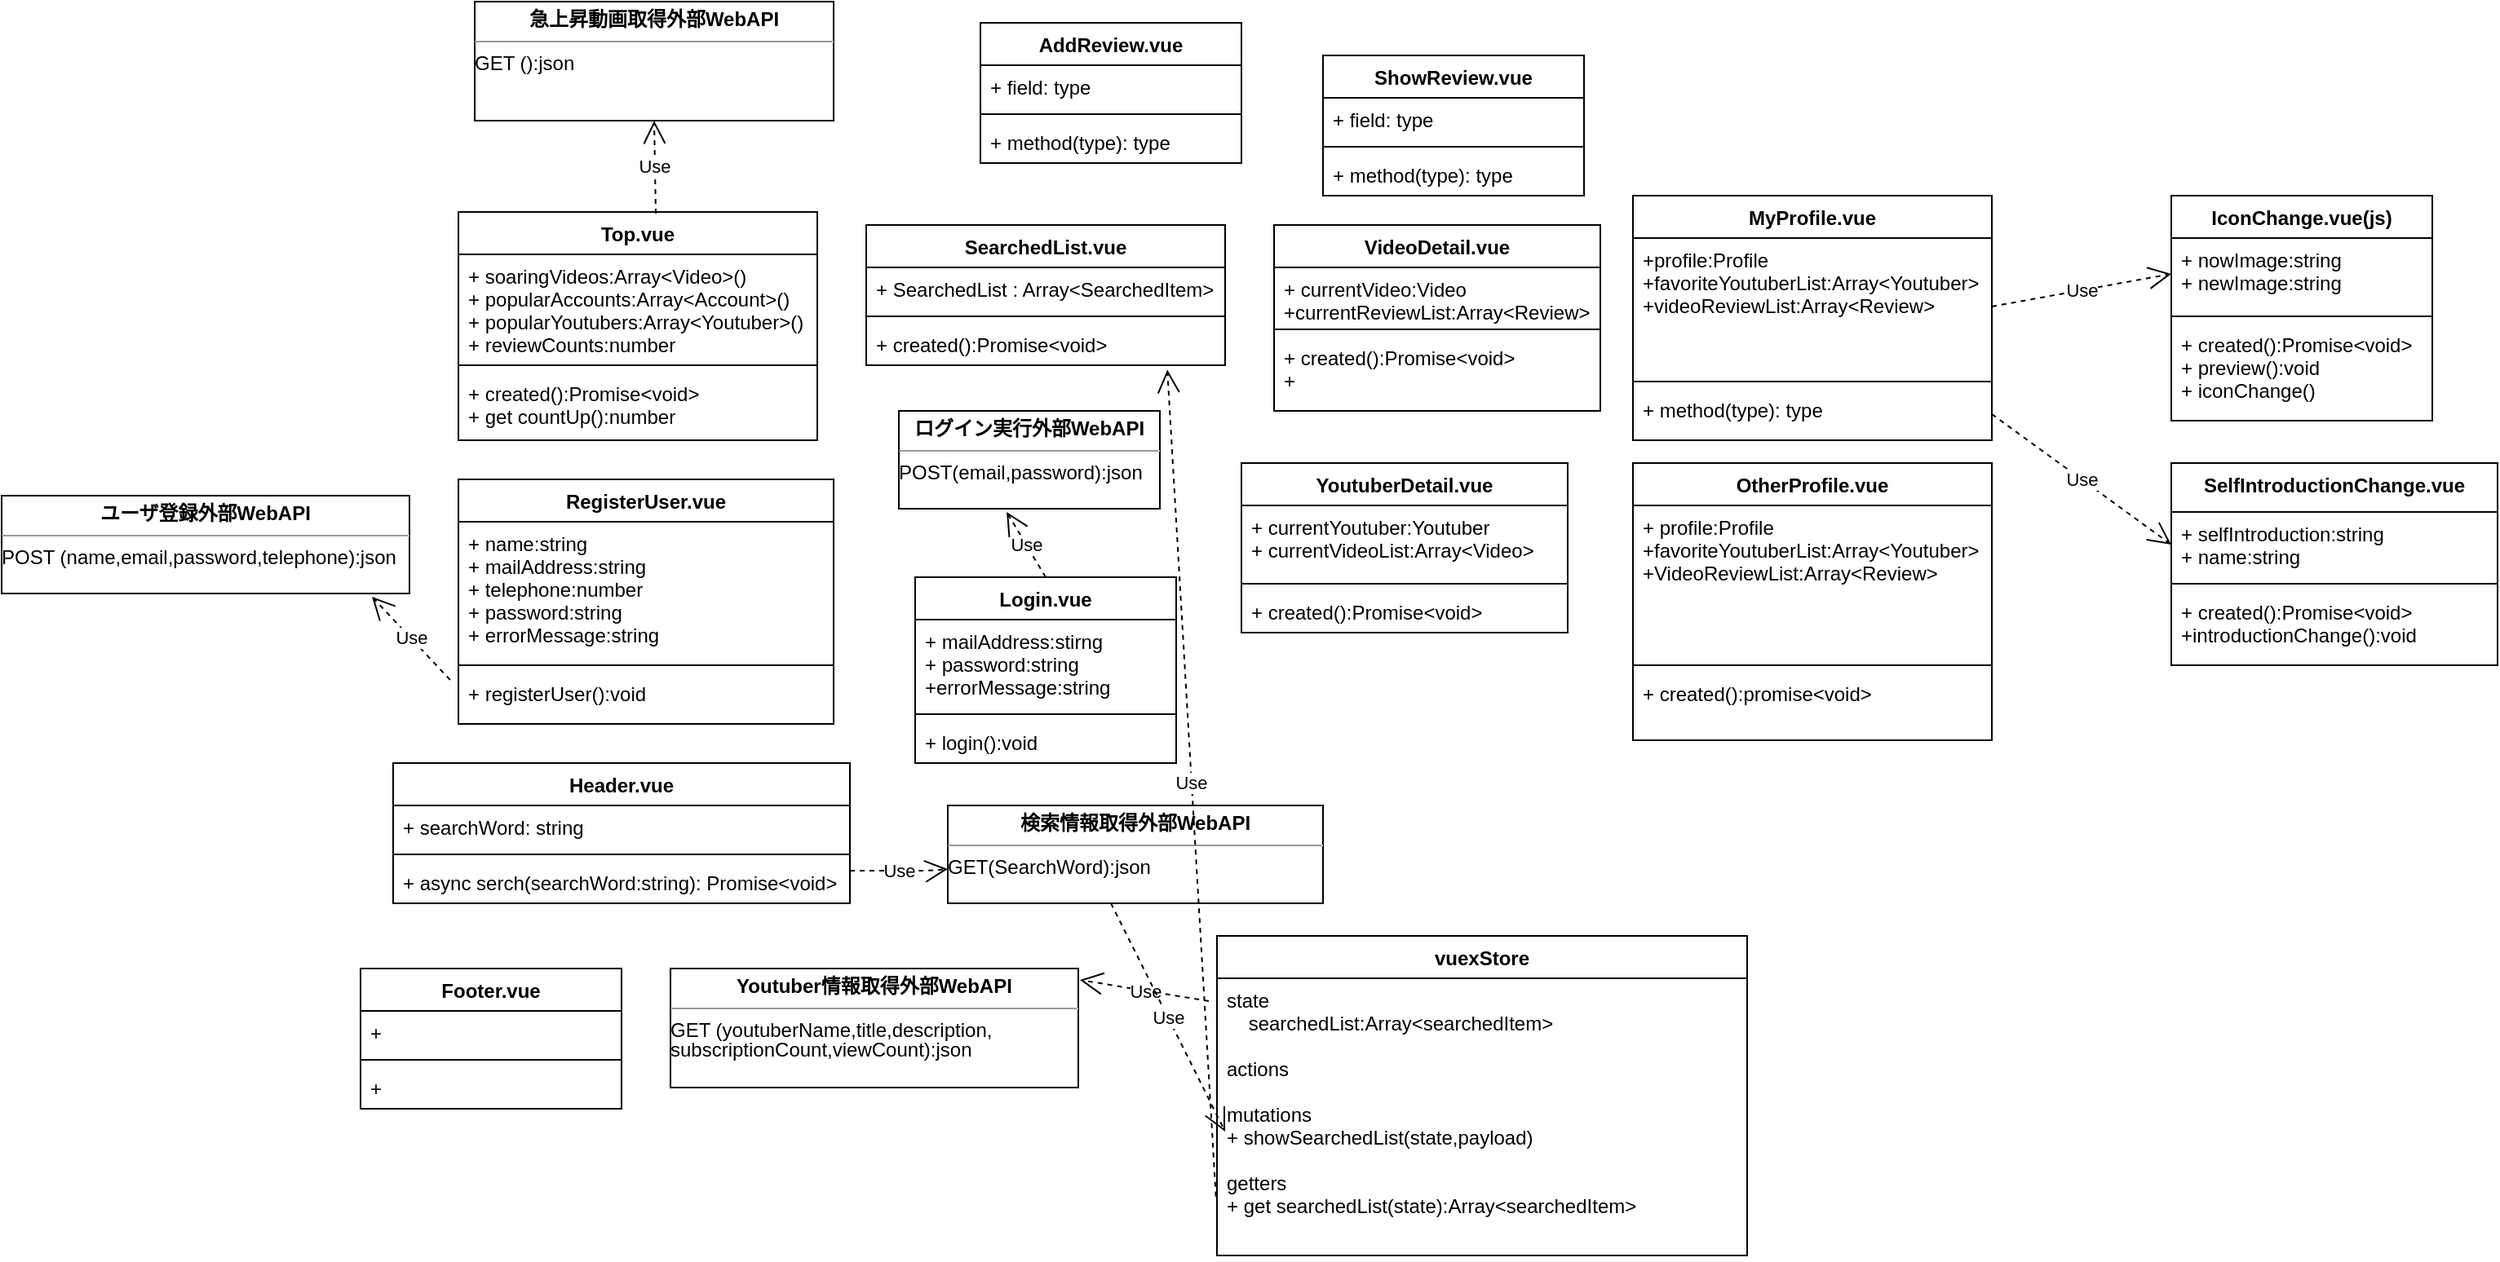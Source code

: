 <mxfile>
    <diagram id="A5vWeTN4jnxBFBRMF-HI" name="ページ1">
        <mxGraphModel dx="1410" dy="1391" grid="1" gridSize="10" guides="1" tooltips="1" connect="1" arrows="1" fold="1" page="1" pageScale="1" pageWidth="827" pageHeight="1169" math="0" shadow="0">
            <root>
                <mxCell id="0"/>
                <mxCell id="1" parent="0"/>
                <mxCell id="2" value="Top.vue" style="swimlane;fontStyle=1;align=center;verticalAlign=top;childLayout=stackLayout;horizontal=1;startSize=26;horizontalStack=0;resizeParent=1;resizeParentMax=0;resizeLast=0;collapsible=1;marginBottom=0;" parent="1" vertex="1">
                    <mxGeometry x="-40" y="56" width="220" height="140" as="geometry"/>
                </mxCell>
                <mxCell id="3" value="+ soaringVideos:Array&lt;Video&gt;()&#10;+ popularAccounts:Array&lt;Account&gt;()&#10;+ popularYoutubers:Array&lt;Youtuber&gt;()&#10;+ reviewCounts:number" style="text;strokeColor=none;fillColor=none;align=left;verticalAlign=top;spacingLeft=4;spacingRight=4;overflow=hidden;rotatable=0;points=[[0,0.5],[1,0.5]];portConstraint=eastwest;" parent="2" vertex="1">
                    <mxGeometry y="26" width="220" height="64" as="geometry"/>
                </mxCell>
                <mxCell id="4" value="" style="line;strokeWidth=1;fillColor=none;align=left;verticalAlign=middle;spacingTop=-1;spacingLeft=3;spacingRight=3;rotatable=0;labelPosition=right;points=[];portConstraint=eastwest;" parent="2" vertex="1">
                    <mxGeometry y="90" width="220" height="8" as="geometry"/>
                </mxCell>
                <mxCell id="5" value="+ created():Promise&lt;void&gt;&#10;+ get countUp():number" style="text;strokeColor=none;fillColor=none;align=left;verticalAlign=top;spacingLeft=4;spacingRight=4;overflow=hidden;rotatable=0;points=[[0,0.5],[1,0.5]];portConstraint=eastwest;" parent="2" vertex="1">
                    <mxGeometry y="98" width="220" height="42" as="geometry"/>
                </mxCell>
                <mxCell id="6" value="OtherProfile.vue" style="swimlane;fontStyle=1;align=center;verticalAlign=top;childLayout=stackLayout;horizontal=1;startSize=26;horizontalStack=0;resizeParent=1;resizeParentMax=0;resizeLast=0;collapsible=1;marginBottom=0;" parent="1" vertex="1">
                    <mxGeometry x="680" y="210" width="220" height="170" as="geometry"/>
                </mxCell>
                <mxCell id="7" value="+ profile:Profile&#10;+favoriteYoutuberList:Array&lt;Youtuber&gt;&#10;+VideoReviewList:Array&lt;Review&gt;" style="text;strokeColor=none;fillColor=none;align=left;verticalAlign=top;spacingLeft=4;spacingRight=4;overflow=hidden;rotatable=0;points=[[0,0.5],[1,0.5]];portConstraint=eastwest;" parent="6" vertex="1">
                    <mxGeometry y="26" width="220" height="94" as="geometry"/>
                </mxCell>
                <mxCell id="8" value="" style="line;strokeWidth=1;fillColor=none;align=left;verticalAlign=middle;spacingTop=-1;spacingLeft=3;spacingRight=3;rotatable=0;labelPosition=right;points=[];portConstraint=eastwest;" parent="6" vertex="1">
                    <mxGeometry y="120" width="220" height="8" as="geometry"/>
                </mxCell>
                <mxCell id="9" value="+ created():promise&lt;void&gt;" style="text;strokeColor=none;fillColor=none;align=left;verticalAlign=top;spacingLeft=4;spacingRight=4;overflow=hidden;rotatable=0;points=[[0,0.5],[1,0.5]];portConstraint=eastwest;" parent="6" vertex="1">
                    <mxGeometry y="128" width="220" height="42" as="geometry"/>
                </mxCell>
                <mxCell id="10" value="YoutuberDetail.vue" style="swimlane;fontStyle=1;align=center;verticalAlign=top;childLayout=stackLayout;horizontal=1;startSize=26;horizontalStack=0;resizeParent=1;resizeParentMax=0;resizeLast=0;collapsible=1;marginBottom=0;" parent="1" vertex="1">
                    <mxGeometry x="440" y="210" width="200" height="104" as="geometry"/>
                </mxCell>
                <mxCell id="11" value="+ currentYoutuber:Youtuber&#10;+ currentVideoList:Array&lt;Video&gt;" style="text;strokeColor=none;fillColor=none;align=left;verticalAlign=top;spacingLeft=4;spacingRight=4;overflow=hidden;rotatable=0;points=[[0,0.5],[1,0.5]];portConstraint=eastwest;" parent="10" vertex="1">
                    <mxGeometry y="26" width="200" height="44" as="geometry"/>
                </mxCell>
                <mxCell id="12" value="" style="line;strokeWidth=1;fillColor=none;align=left;verticalAlign=middle;spacingTop=-1;spacingLeft=3;spacingRight=3;rotatable=0;labelPosition=right;points=[];portConstraint=eastwest;" parent="10" vertex="1">
                    <mxGeometry y="70" width="200" height="8" as="geometry"/>
                </mxCell>
                <mxCell id="13" value="+ created():Promise&lt;void&gt;" style="text;strokeColor=none;fillColor=none;align=left;verticalAlign=top;spacingLeft=4;spacingRight=4;overflow=hidden;rotatable=0;points=[[0,0.5],[1,0.5]];portConstraint=eastwest;" parent="10" vertex="1">
                    <mxGeometry y="78" width="200" height="26" as="geometry"/>
                </mxCell>
                <mxCell id="14" value="VideoDetail.vue" style="swimlane;fontStyle=1;align=center;verticalAlign=top;childLayout=stackLayout;horizontal=1;startSize=26;horizontalStack=0;resizeParent=1;resizeParentMax=0;resizeLast=0;collapsible=1;marginBottom=0;" parent="1" vertex="1">
                    <mxGeometry x="460" y="64" width="200" height="114" as="geometry"/>
                </mxCell>
                <mxCell id="15" value="+ currentVideo:Video&#10;+currentReviewList:Array&lt;Review&gt;" style="text;strokeColor=none;fillColor=none;align=left;verticalAlign=top;spacingLeft=4;spacingRight=4;overflow=hidden;rotatable=0;points=[[0,0.5],[1,0.5]];portConstraint=eastwest;" parent="14" vertex="1">
                    <mxGeometry y="26" width="200" height="34" as="geometry"/>
                </mxCell>
                <mxCell id="16" value="" style="line;strokeWidth=1;fillColor=none;align=left;verticalAlign=middle;spacingTop=-1;spacingLeft=3;spacingRight=3;rotatable=0;labelPosition=right;points=[];portConstraint=eastwest;" parent="14" vertex="1">
                    <mxGeometry y="60" width="200" height="8" as="geometry"/>
                </mxCell>
                <mxCell id="17" value="+ created():Promise&lt;void&gt;&#10;+" style="text;strokeColor=none;fillColor=none;align=left;verticalAlign=top;spacingLeft=4;spacingRight=4;overflow=hidden;rotatable=0;points=[[0,0.5],[1,0.5]];portConstraint=eastwest;" parent="14" vertex="1">
                    <mxGeometry y="68" width="200" height="46" as="geometry"/>
                </mxCell>
                <mxCell id="18" value="SearchedList.vue" style="swimlane;fontStyle=1;align=center;verticalAlign=top;childLayout=stackLayout;horizontal=1;startSize=26;horizontalStack=0;resizeParent=1;resizeParentMax=0;resizeLast=0;collapsible=1;marginBottom=0;" parent="1" vertex="1">
                    <mxGeometry x="210" y="64" width="220" height="86" as="geometry"/>
                </mxCell>
                <mxCell id="19" value="+ SearchedList : Array&lt;SearchedItem&gt;" style="text;strokeColor=none;fillColor=none;align=left;verticalAlign=top;spacingLeft=4;spacingRight=4;overflow=hidden;rotatable=0;points=[[0,0.5],[1,0.5]];portConstraint=eastwest;" parent="18" vertex="1">
                    <mxGeometry y="26" width="220" height="26" as="geometry"/>
                </mxCell>
                <mxCell id="20" value="" style="line;strokeWidth=1;fillColor=none;align=left;verticalAlign=middle;spacingTop=-1;spacingLeft=3;spacingRight=3;rotatable=0;labelPosition=right;points=[];portConstraint=eastwest;" parent="18" vertex="1">
                    <mxGeometry y="52" width="220" height="8" as="geometry"/>
                </mxCell>
                <mxCell id="21" value="+ created():Promise&lt;void&gt;" style="text;strokeColor=none;fillColor=none;align=left;verticalAlign=top;spacingLeft=4;spacingRight=4;overflow=hidden;rotatable=0;points=[[0,0.5],[1,0.5]];portConstraint=eastwest;" parent="18" vertex="1">
                    <mxGeometry y="60" width="220" height="26" as="geometry"/>
                </mxCell>
                <mxCell id="23" value="Login.vue&#10;" style="swimlane;fontStyle=1;align=center;verticalAlign=top;childLayout=stackLayout;horizontal=1;startSize=26;horizontalStack=0;resizeParent=1;resizeParentMax=0;resizeLast=0;collapsible=1;marginBottom=0;" parent="1" vertex="1">
                    <mxGeometry x="240" y="280" width="160" height="114" as="geometry"/>
                </mxCell>
                <mxCell id="24" value="+ mailAddress:stirng&#10;+ password:string&#10;+errorMessage:string" style="text;strokeColor=none;fillColor=none;align=left;verticalAlign=top;spacingLeft=4;spacingRight=4;overflow=hidden;rotatable=0;points=[[0,0.5],[1,0.5]];portConstraint=eastwest;" parent="23" vertex="1">
                    <mxGeometry y="26" width="160" height="54" as="geometry"/>
                </mxCell>
                <mxCell id="25" value="" style="line;strokeWidth=1;fillColor=none;align=left;verticalAlign=middle;spacingTop=-1;spacingLeft=3;spacingRight=3;rotatable=0;labelPosition=right;points=[];portConstraint=eastwest;" parent="23" vertex="1">
                    <mxGeometry y="80" width="160" height="8" as="geometry"/>
                </mxCell>
                <mxCell id="26" value="+ login():void" style="text;strokeColor=none;fillColor=none;align=left;verticalAlign=top;spacingLeft=4;spacingRight=4;overflow=hidden;rotatable=0;points=[[0,0.5],[1,0.5]];portConstraint=eastwest;" parent="23" vertex="1">
                    <mxGeometry y="88" width="160" height="26" as="geometry"/>
                </mxCell>
                <mxCell id="27" value="Header.vue" style="swimlane;fontStyle=1;align=center;verticalAlign=top;childLayout=stackLayout;horizontal=1;startSize=26;horizontalStack=0;resizeParent=1;resizeParentMax=0;resizeLast=0;collapsible=1;marginBottom=0;" parent="1" vertex="1">
                    <mxGeometry x="-80" y="394" width="280" height="86" as="geometry"/>
                </mxCell>
                <mxCell id="28" value="+ searchWord: string" style="text;strokeColor=none;fillColor=none;align=left;verticalAlign=top;spacingLeft=4;spacingRight=4;overflow=hidden;rotatable=0;points=[[0,0.5],[1,0.5]];portConstraint=eastwest;" parent="27" vertex="1">
                    <mxGeometry y="26" width="280" height="26" as="geometry"/>
                </mxCell>
                <mxCell id="29" value="" style="line;strokeWidth=1;fillColor=none;align=left;verticalAlign=middle;spacingTop=-1;spacingLeft=3;spacingRight=3;rotatable=0;labelPosition=right;points=[];portConstraint=eastwest;" parent="27" vertex="1">
                    <mxGeometry y="52" width="280" height="8" as="geometry"/>
                </mxCell>
                <mxCell id="30" value="+ async serch(searchWord:string): Promise&lt;void&gt;" style="text;strokeColor=none;fillColor=none;align=left;verticalAlign=top;spacingLeft=4;spacingRight=4;overflow=hidden;rotatable=0;points=[[0,0.5],[1,0.5]];portConstraint=eastwest;" parent="27" vertex="1">
                    <mxGeometry y="60" width="280" height="26" as="geometry"/>
                </mxCell>
                <mxCell id="31" value="Footer.vue" style="swimlane;fontStyle=1;align=center;verticalAlign=top;childLayout=stackLayout;horizontal=1;startSize=26;horizontalStack=0;resizeParent=1;resizeParentMax=0;resizeLast=0;collapsible=1;marginBottom=0;" parent="1" vertex="1">
                    <mxGeometry x="-100" y="520" width="160" height="86" as="geometry"/>
                </mxCell>
                <mxCell id="32" value="+ " style="text;strokeColor=none;fillColor=none;align=left;verticalAlign=top;spacingLeft=4;spacingRight=4;overflow=hidden;rotatable=0;points=[[0,0.5],[1,0.5]];portConstraint=eastwest;" parent="31" vertex="1">
                    <mxGeometry y="26" width="160" height="26" as="geometry"/>
                </mxCell>
                <mxCell id="33" value="" style="line;strokeWidth=1;fillColor=none;align=left;verticalAlign=middle;spacingTop=-1;spacingLeft=3;spacingRight=3;rotatable=0;labelPosition=right;points=[];portConstraint=eastwest;" parent="31" vertex="1">
                    <mxGeometry y="52" width="160" height="8" as="geometry"/>
                </mxCell>
                <mxCell id="34" value="+ " style="text;strokeColor=none;fillColor=none;align=left;verticalAlign=top;spacingLeft=4;spacingRight=4;overflow=hidden;rotatable=0;points=[[0,0.5],[1,0.5]];portConstraint=eastwest;" parent="31" vertex="1">
                    <mxGeometry y="60" width="160" height="26" as="geometry"/>
                </mxCell>
                <mxCell id="35" value="vuexStore" style="swimlane;fontStyle=1;align=center;verticalAlign=top;childLayout=stackLayout;horizontal=1;startSize=26;horizontalStack=0;resizeParent=1;resizeParentMax=0;resizeLast=0;collapsible=1;marginBottom=0;" parent="1" vertex="1">
                    <mxGeometry x="425" y="500" width="325" height="196" as="geometry"/>
                </mxCell>
                <mxCell id="38" value="state&#10;    searchedList:Array&lt;searchedItem&gt;&#10;&#10;actions&#10;&#10;mutations&#10;+ showSearchedList(state,payload)&#10;&#10;getters&#10;+ get searchedList(state):Array&lt;searchedItem&gt;" style="text;strokeColor=none;fillColor=none;align=left;verticalAlign=top;spacingLeft=4;spacingRight=4;overflow=hidden;rotatable=0;points=[[0,0.5],[1,0.5]];portConstraint=eastwest;" parent="35" vertex="1">
                    <mxGeometry y="26" width="325" height="170" as="geometry"/>
                </mxCell>
                <mxCell id="39" value="MyProfile.vue" style="swimlane;fontStyle=1;align=center;verticalAlign=top;childLayout=stackLayout;horizontal=1;startSize=26;horizontalStack=0;resizeParent=1;resizeParentMax=0;resizeLast=0;collapsible=1;marginBottom=0;" parent="1" vertex="1">
                    <mxGeometry x="680" y="46" width="220" height="150" as="geometry"/>
                </mxCell>
                <mxCell id="40" value="+profile:Profile&#10;+favoriteYoutuberList:Array&lt;Youtuber&gt;&#10;+videoReviewList:Array&lt;Review&gt;" style="text;strokeColor=none;fillColor=none;align=left;verticalAlign=top;spacingLeft=4;spacingRight=4;overflow=hidden;rotatable=0;points=[[0,0.5],[1,0.5]];portConstraint=eastwest;" parent="39" vertex="1">
                    <mxGeometry y="26" width="220" height="84" as="geometry"/>
                </mxCell>
                <mxCell id="41" value="" style="line;strokeWidth=1;fillColor=none;align=left;verticalAlign=middle;spacingTop=-1;spacingLeft=3;spacingRight=3;rotatable=0;labelPosition=right;points=[];portConstraint=eastwest;" parent="39" vertex="1">
                    <mxGeometry y="110" width="220" height="8" as="geometry"/>
                </mxCell>
                <mxCell id="42" value="+ method(type): type" style="text;strokeColor=none;fillColor=none;align=left;verticalAlign=top;spacingLeft=4;spacingRight=4;overflow=hidden;rotatable=0;points=[[0,0.5],[1,0.5]];portConstraint=eastwest;" parent="39" vertex="1">
                    <mxGeometry y="118" width="220" height="32" as="geometry"/>
                </mxCell>
                <mxCell id="43" value="RegisterUser.vue" style="swimlane;fontStyle=1;align=center;verticalAlign=top;childLayout=stackLayout;horizontal=1;startSize=26;horizontalStack=0;resizeParent=1;resizeParentMax=0;resizeLast=0;collapsible=1;marginBottom=0;" parent="1" vertex="1">
                    <mxGeometry x="-40" y="220" width="230" height="150" as="geometry"/>
                </mxCell>
                <mxCell id="44" value="+ name:string&#10;+ mailAddress:string&#10;+ telephone:number&#10;+ password:string&#10;+ errorMessage:string" style="text;strokeColor=none;fillColor=none;align=left;verticalAlign=top;spacingLeft=4;spacingRight=4;overflow=hidden;rotatable=0;points=[[0,0.5],[1,0.5]];portConstraint=eastwest;" parent="43" vertex="1">
                    <mxGeometry y="26" width="230" height="84" as="geometry"/>
                </mxCell>
                <mxCell id="45" value="" style="line;strokeWidth=1;fillColor=none;align=left;verticalAlign=middle;spacingTop=-1;spacingLeft=3;spacingRight=3;rotatable=0;labelPosition=right;points=[];portConstraint=eastwest;" parent="43" vertex="1">
                    <mxGeometry y="110" width="230" height="8" as="geometry"/>
                </mxCell>
                <mxCell id="46" value="+ registerUser():void" style="text;strokeColor=none;fillColor=none;align=left;verticalAlign=top;spacingLeft=4;spacingRight=4;overflow=hidden;rotatable=0;points=[[0,0.5],[1,0.5]];portConstraint=eastwest;" parent="43" vertex="1">
                    <mxGeometry y="118" width="230" height="32" as="geometry"/>
                </mxCell>
                <mxCell id="50" value="&lt;p style=&quot;margin: 0px ; margin-top: 4px ; text-align: center&quot;&gt;&lt;b&gt;急上昇動画取得外部WebAPI&lt;/b&gt;&lt;/p&gt;&lt;hr size=&quot;1&quot;&gt;&lt;div style=&quot;height: 2px&quot;&gt;GET (&lt;span&gt;):json&lt;/span&gt;&lt;/div&gt;" style="verticalAlign=top;align=left;overflow=fill;fontSize=12;fontFamily=Helvetica;html=1;" parent="1" vertex="1">
                    <mxGeometry x="-30" y="-73" width="220" height="73" as="geometry"/>
                </mxCell>
                <mxCell id="53" value="Use" style="endArrow=open;endSize=12;dashed=1;html=1;exitX=0.55;exitY=0.007;exitDx=0;exitDy=0;exitPerimeter=0;entryX=0.5;entryY=1;entryDx=0;entryDy=0;" parent="1" source="2" target="50" edge="1">
                    <mxGeometry width="160" relative="1" as="geometry">
                        <mxPoint x="135.0" y="56.002" as="sourcePoint"/>
                        <mxPoint x="105" y="10" as="targetPoint"/>
                        <Array as="points"/>
                    </mxGeometry>
                </mxCell>
                <mxCell id="61cc0duxWaOlZU8Y8q4L-53" value="&lt;p style=&quot;margin: 0px ; margin-top: 4px ; text-align: center&quot;&gt;&lt;b&gt;検索情報取得外部WebAPI&lt;/b&gt;&lt;/p&gt;&lt;hr size=&quot;1&quot;&gt;&lt;div style=&quot;height: 2px&quot;&gt;GET(SearchWord):json&lt;/div&gt;&lt;div style=&quot;height: 2px&quot;&gt;&lt;br&gt;&lt;/div&gt;" style="verticalAlign=top;align=left;overflow=fill;fontSize=12;fontFamily=Helvetica;html=1;" parent="1" vertex="1">
                    <mxGeometry x="260" y="420" width="230" height="60" as="geometry"/>
                </mxCell>
                <mxCell id="61cc0duxWaOlZU8Y8q4L-54" value="Use" style="endArrow=open;endSize=12;dashed=1;html=1;entryX=0;entryY=0.65;entryDx=0;entryDy=0;entryPerimeter=0;" parent="1" target="61cc0duxWaOlZU8Y8q4L-53" edge="1">
                    <mxGeometry width="160" relative="1" as="geometry">
                        <mxPoint x="200" y="460" as="sourcePoint"/>
                        <mxPoint x="360" y="460" as="targetPoint"/>
                        <Array as="points">
                            <mxPoint x="250" y="460"/>
                        </Array>
                    </mxGeometry>
                </mxCell>
                <mxCell id="56" value="IconChange.vue(js)" style="swimlane;fontStyle=1;align=center;verticalAlign=top;childLayout=stackLayout;horizontal=1;startSize=26;horizontalStack=0;resizeParent=1;resizeParentMax=0;resizeLast=0;collapsible=1;marginBottom=0;" parent="1" vertex="1">
                    <mxGeometry x="1010" y="46" width="160" height="138" as="geometry"/>
                </mxCell>
                <mxCell id="57" value="+ nowImage:string&#10;+ newImage:string" style="text;strokeColor=none;fillColor=none;align=left;verticalAlign=top;spacingLeft=4;spacingRight=4;overflow=hidden;rotatable=0;points=[[0,0.5],[1,0.5]];portConstraint=eastwest;" parent="56" vertex="1">
                    <mxGeometry y="26" width="160" height="44" as="geometry"/>
                </mxCell>
                <mxCell id="58" value="" style="line;strokeWidth=1;fillColor=none;align=left;verticalAlign=middle;spacingTop=-1;spacingLeft=3;spacingRight=3;rotatable=0;labelPosition=right;points=[];portConstraint=eastwest;" parent="56" vertex="1">
                    <mxGeometry y="70" width="160" height="8" as="geometry"/>
                </mxCell>
                <mxCell id="59" value="+ created():Promise&lt;void&gt;&#10;+ preview():void&#10;+ iconChange()" style="text;strokeColor=none;fillColor=none;align=left;verticalAlign=top;spacingLeft=4;spacingRight=4;overflow=hidden;rotatable=0;points=[[0,0.5],[1,0.5]];portConstraint=eastwest;" parent="56" vertex="1">
                    <mxGeometry y="78" width="160" height="60" as="geometry"/>
                </mxCell>
                <mxCell id="60" value="Use" style="endArrow=open;endSize=12;dashed=1;html=1;exitX=1;exitY=0.5;exitDx=0;exitDy=0;entryX=0;entryY=0.5;entryDx=0;entryDy=0;" parent="1" source="40" target="57" edge="1">
                    <mxGeometry width="160" relative="1" as="geometry">
                        <mxPoint x="970" y="310" as="sourcePoint"/>
                        <mxPoint x="1130" y="310" as="targetPoint"/>
                    </mxGeometry>
                </mxCell>
                <mxCell id="62" value="SelfIntroductionChange.vue" style="swimlane;fontStyle=1;align=center;verticalAlign=top;childLayout=stackLayout;horizontal=1;startSize=30;horizontalStack=0;resizeParent=1;resizeParentMax=0;resizeLast=0;collapsible=1;marginBottom=0;" parent="1" vertex="1">
                    <mxGeometry x="1010" y="210" width="200" height="124" as="geometry"/>
                </mxCell>
                <mxCell id="63" value="+ selfIntroduction:string&#10;+ name:string" style="text;strokeColor=none;fillColor=none;align=left;verticalAlign=top;spacingLeft=4;spacingRight=4;overflow=hidden;rotatable=0;points=[[0,0.5],[1,0.5]];portConstraint=eastwest;" parent="62" vertex="1">
                    <mxGeometry y="30" width="200" height="40" as="geometry"/>
                </mxCell>
                <mxCell id="64" value="" style="line;strokeWidth=1;fillColor=none;align=left;verticalAlign=middle;spacingTop=-1;spacingLeft=3;spacingRight=3;rotatable=0;labelPosition=right;points=[];portConstraint=eastwest;" parent="62" vertex="1">
                    <mxGeometry y="70" width="200" height="8" as="geometry"/>
                </mxCell>
                <mxCell id="65" value="+ created():Promise&lt;void&gt;&#10;+introductionChange():void" style="text;strokeColor=none;fillColor=none;align=left;verticalAlign=top;spacingLeft=4;spacingRight=4;overflow=hidden;rotatable=0;points=[[0,0.5],[1,0.5]];portConstraint=eastwest;" parent="62" vertex="1">
                    <mxGeometry y="78" width="200" height="46" as="geometry"/>
                </mxCell>
                <mxCell id="66" value="&lt;p style=&quot;margin: 0px ; margin-top: 4px ; text-align: center&quot;&gt;&lt;b&gt;Youtuber情報取得外部WebAPI&lt;/b&gt;&lt;/p&gt;&lt;hr size=&quot;1&quot;&gt;&lt;div style=&quot;height: 2px&quot;&gt;GET (youtuberName,title,description,&lt;/div&gt;&lt;div style=&quot;height: 2px&quot;&gt;&lt;br&gt;&lt;/div&gt;&lt;div style=&quot;height: 2px&quot;&gt;&lt;br&gt;&lt;/div&gt;&lt;div style=&quot;height: 2px&quot;&gt;&lt;br&gt;&lt;/div&gt;&lt;div style=&quot;height: 2px&quot;&gt;&lt;br&gt;&lt;/div&gt;&lt;div style=&quot;height: 2px&quot;&gt;&lt;br&gt;&lt;/div&gt;&lt;div style=&quot;height: 2px&quot;&gt;subscriptionCount,viewCount&lt;span&gt;):json&lt;/span&gt;&lt;/div&gt;" style="verticalAlign=top;align=left;overflow=fill;fontSize=12;fontFamily=Helvetica;html=1;" parent="1" vertex="1">
                    <mxGeometry x="90" y="520" width="250" height="73" as="geometry"/>
                </mxCell>
                <mxCell id="67" value="Use" style="endArrow=open;endSize=12;dashed=1;html=1;entryX=1.004;entryY=0.096;entryDx=0;entryDy=0;entryPerimeter=0;" parent="1" target="66" edge="1">
                    <mxGeometry x="-0.003" width="160" relative="1" as="geometry">
                        <mxPoint x="420" y="540" as="sourcePoint"/>
                        <mxPoint x="405" y="555" as="targetPoint"/>
                        <Array as="points"/>
                        <mxPoint as="offset"/>
                    </mxGeometry>
                </mxCell>
                <mxCell id="68" value="Use" style="endArrow=open;endSize=12;dashed=1;html=1;exitX=1;exitY=0.5;exitDx=0;exitDy=0;entryX=0;entryY=0.5;entryDx=0;entryDy=0;" parent="1" source="42" target="63" edge="1">
                    <mxGeometry width="160" relative="1" as="geometry">
                        <mxPoint x="760" y="260" as="sourcePoint"/>
                        <mxPoint x="920" y="260" as="targetPoint"/>
                    </mxGeometry>
                </mxCell>
                <mxCell id="71" value="&lt;p style=&quot;margin: 0px ; margin-top: 4px ; text-align: center&quot;&gt;&lt;b&gt;ユーザ登録外部WebAPI&lt;/b&gt;&lt;/p&gt;&lt;hr size=&quot;1&quot;&gt;&lt;div style=&quot;height: 2px&quot;&gt;POST (name,email,password&lt;span&gt;,telephone):json&lt;/span&gt;&lt;/div&gt;" style="verticalAlign=top;align=left;overflow=fill;fontSize=12;fontFamily=Helvetica;html=1;" parent="1" vertex="1">
                    <mxGeometry x="-320" y="230" width="250" height="60" as="geometry"/>
                </mxCell>
                <mxCell id="72" value="Use" style="endArrow=open;endSize=12;dashed=1;html=1;exitX=-0.022;exitY=0.156;exitDx=0;exitDy=0;exitPerimeter=0;entryX=0.908;entryY=1.033;entryDx=0;entryDy=0;entryPerimeter=0;" parent="1" source="46" target="71" edge="1">
                    <mxGeometry width="160" relative="1" as="geometry">
                        <mxPoint x="-89" y="359.98" as="sourcePoint"/>
                        <mxPoint x="-90" y="303" as="targetPoint"/>
                        <Array as="points"/>
                    </mxGeometry>
                </mxCell>
                <mxCell id="73" value="&lt;p style=&quot;margin: 0px ; margin-top: 4px ; text-align: center&quot;&gt;&lt;b&gt;ログイン実行外部WebAPI&lt;/b&gt;&lt;/p&gt;&lt;hr size=&quot;1&quot;&gt;&lt;div style=&quot;height: 2px&quot;&gt;POST(email,password&lt;span&gt;):json&lt;/span&gt;&lt;/div&gt;&lt;div style=&quot;height: 2px&quot;&gt;&lt;span&gt;&lt;br&gt;&lt;/span&gt;&lt;/div&gt;" style="verticalAlign=top;align=left;overflow=fill;fontSize=12;fontFamily=Helvetica;html=1;" parent="1" vertex="1">
                    <mxGeometry x="230" y="178" width="160" height="60" as="geometry"/>
                </mxCell>
                <mxCell id="74" value="Use" style="endArrow=open;endSize=12;dashed=1;html=1;exitX=0.5;exitY=0;exitDx=0;exitDy=0;entryX=0.908;entryY=1.033;entryDx=0;entryDy=0;entryPerimeter=0;" parent="1" source="23" edge="1">
                    <mxGeometry width="160" relative="1" as="geometry">
                        <mxPoint x="343.97" y="291.012" as="sourcePoint"/>
                        <mxPoint x="296.03" y="240.0" as="targetPoint"/>
                        <Array as="points"/>
                    </mxGeometry>
                </mxCell>
                <mxCell id="61cc0duxWaOlZU8Y8q4L-74" value="Use" style="endArrow=open;endSize=12;dashed=1;html=1;exitX=-0.002;exitY=0.787;exitDx=0;exitDy=0;exitPerimeter=0;entryX=0.839;entryY=1.108;entryDx=0;entryDy=0;entryPerimeter=0;" parent="1" source="38" target="21" edge="1">
                    <mxGeometry width="160" relative="1" as="geometry">
                        <mxPoint x="430" y="340" as="sourcePoint"/>
                        <mxPoint x="590" y="340" as="targetPoint"/>
                    </mxGeometry>
                </mxCell>
                <mxCell id="61cc0duxWaOlZU8Y8q4L-75" value="Use" style="endArrow=open;endSize=12;dashed=1;html=1;" parent="1" edge="1">
                    <mxGeometry width="160" relative="1" as="geometry">
                        <mxPoint x="360" y="480" as="sourcePoint"/>
                        <mxPoint x="430" y="620" as="targetPoint"/>
                    </mxGeometry>
                </mxCell>
                <mxCell id="OOB7FN2WtLPfbojr0Sac-74" value="ShowReview.vue" style="swimlane;fontStyle=1;align=center;verticalAlign=top;childLayout=stackLayout;horizontal=1;startSize=26;horizontalStack=0;resizeParent=1;resizeParentMax=0;resizeLast=0;collapsible=1;marginBottom=0;" parent="1" vertex="1">
                    <mxGeometry x="490" y="-40" width="160" height="86" as="geometry"/>
                </mxCell>
                <mxCell id="OOB7FN2WtLPfbojr0Sac-75" value="+ field: type" style="text;strokeColor=none;fillColor=none;align=left;verticalAlign=top;spacingLeft=4;spacingRight=4;overflow=hidden;rotatable=0;points=[[0,0.5],[1,0.5]];portConstraint=eastwest;" parent="OOB7FN2WtLPfbojr0Sac-74" vertex="1">
                    <mxGeometry y="26" width="160" height="26" as="geometry"/>
                </mxCell>
                <mxCell id="OOB7FN2WtLPfbojr0Sac-76" value="" style="line;strokeWidth=1;fillColor=none;align=left;verticalAlign=middle;spacingTop=-1;spacingLeft=3;spacingRight=3;rotatable=0;labelPosition=right;points=[];portConstraint=eastwest;" parent="OOB7FN2WtLPfbojr0Sac-74" vertex="1">
                    <mxGeometry y="52" width="160" height="8" as="geometry"/>
                </mxCell>
                <mxCell id="OOB7FN2WtLPfbojr0Sac-77" value="+ method(type): type" style="text;strokeColor=none;fillColor=none;align=left;verticalAlign=top;spacingLeft=4;spacingRight=4;overflow=hidden;rotatable=0;points=[[0,0.5],[1,0.5]];portConstraint=eastwest;" parent="OOB7FN2WtLPfbojr0Sac-74" vertex="1">
                    <mxGeometry y="60" width="160" height="26" as="geometry"/>
                </mxCell>
                <mxCell id="OOB7FN2WtLPfbojr0Sac-79" value="AddReview.vue" style="swimlane;fontStyle=1;align=center;verticalAlign=top;childLayout=stackLayout;horizontal=1;startSize=26;horizontalStack=0;resizeParent=1;resizeParentMax=0;resizeLast=0;collapsible=1;marginBottom=0;" parent="1" vertex="1">
                    <mxGeometry x="280" y="-60" width="160" height="86" as="geometry"/>
                </mxCell>
                <mxCell id="OOB7FN2WtLPfbojr0Sac-80" value="+ field: type" style="text;strokeColor=none;fillColor=none;align=left;verticalAlign=top;spacingLeft=4;spacingRight=4;overflow=hidden;rotatable=0;points=[[0,0.5],[1,0.5]];portConstraint=eastwest;" parent="OOB7FN2WtLPfbojr0Sac-79" vertex="1">
                    <mxGeometry y="26" width="160" height="26" as="geometry"/>
                </mxCell>
                <mxCell id="OOB7FN2WtLPfbojr0Sac-81" value="" style="line;strokeWidth=1;fillColor=none;align=left;verticalAlign=middle;spacingTop=-1;spacingLeft=3;spacingRight=3;rotatable=0;labelPosition=right;points=[];portConstraint=eastwest;" parent="OOB7FN2WtLPfbojr0Sac-79" vertex="1">
                    <mxGeometry y="52" width="160" height="8" as="geometry"/>
                </mxCell>
                <mxCell id="OOB7FN2WtLPfbojr0Sac-82" value="+ method(type): type" style="text;strokeColor=none;fillColor=none;align=left;verticalAlign=top;spacingLeft=4;spacingRight=4;overflow=hidden;rotatable=0;points=[[0,0.5],[1,0.5]];portConstraint=eastwest;" parent="OOB7FN2WtLPfbojr0Sac-79" vertex="1">
                    <mxGeometry y="60" width="160" height="26" as="geometry"/>
                </mxCell>
            </root>
        </mxGraphModel>
    </diagram>
</mxfile>
